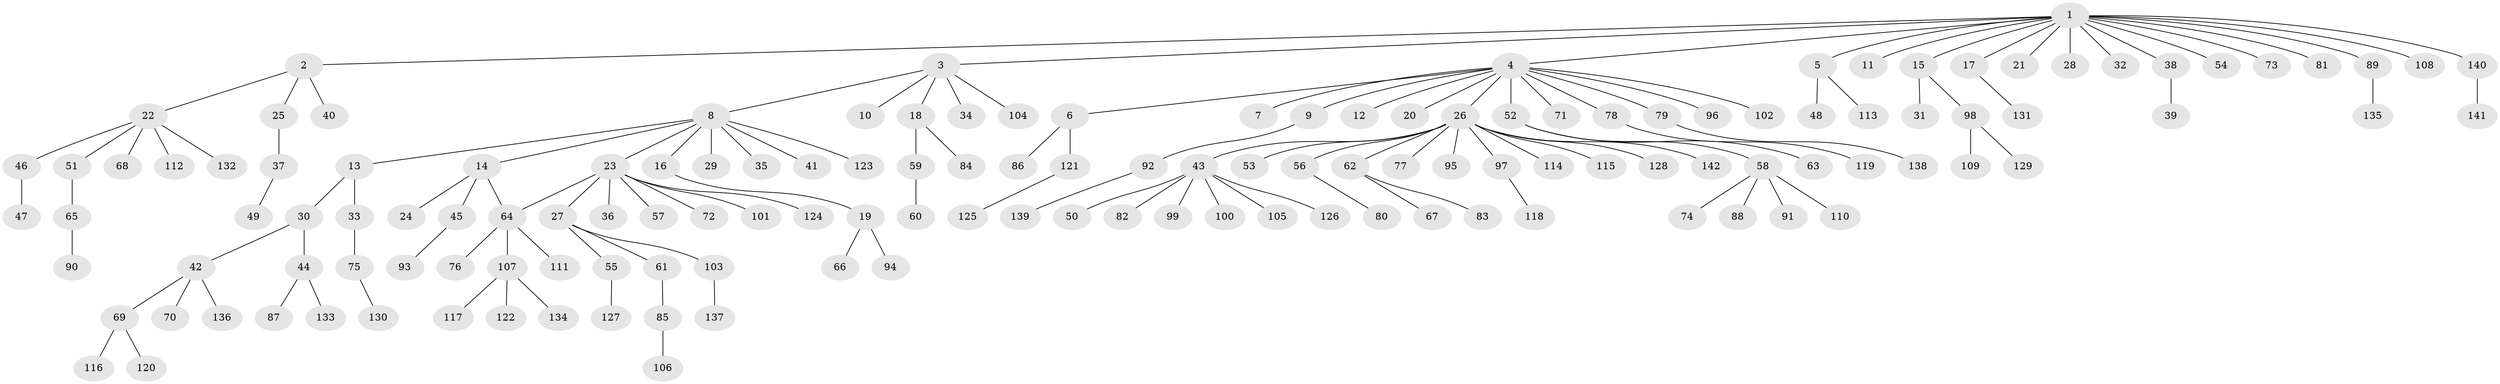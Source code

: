// coarse degree distribution, {19: 0.017857142857142856, 6: 0.017857142857142856, 13: 0.017857142857142856, 2: 0.125, 3: 0.05357142857142857, 1: 0.75, 9: 0.017857142857142856}
// Generated by graph-tools (version 1.1) at 2025/18/03/04/25 18:18:25]
// undirected, 142 vertices, 142 edges
graph export_dot {
graph [start="1"]
  node [color=gray90,style=filled];
  1;
  2;
  3;
  4;
  5;
  6;
  7;
  8;
  9;
  10;
  11;
  12;
  13;
  14;
  15;
  16;
  17;
  18;
  19;
  20;
  21;
  22;
  23;
  24;
  25;
  26;
  27;
  28;
  29;
  30;
  31;
  32;
  33;
  34;
  35;
  36;
  37;
  38;
  39;
  40;
  41;
  42;
  43;
  44;
  45;
  46;
  47;
  48;
  49;
  50;
  51;
  52;
  53;
  54;
  55;
  56;
  57;
  58;
  59;
  60;
  61;
  62;
  63;
  64;
  65;
  66;
  67;
  68;
  69;
  70;
  71;
  72;
  73;
  74;
  75;
  76;
  77;
  78;
  79;
  80;
  81;
  82;
  83;
  84;
  85;
  86;
  87;
  88;
  89;
  90;
  91;
  92;
  93;
  94;
  95;
  96;
  97;
  98;
  99;
  100;
  101;
  102;
  103;
  104;
  105;
  106;
  107;
  108;
  109;
  110;
  111;
  112;
  113;
  114;
  115;
  116;
  117;
  118;
  119;
  120;
  121;
  122;
  123;
  124;
  125;
  126;
  127;
  128;
  129;
  130;
  131;
  132;
  133;
  134;
  135;
  136;
  137;
  138;
  139;
  140;
  141;
  142;
  1 -- 2;
  1 -- 3;
  1 -- 4;
  1 -- 5;
  1 -- 11;
  1 -- 15;
  1 -- 17;
  1 -- 21;
  1 -- 28;
  1 -- 32;
  1 -- 38;
  1 -- 54;
  1 -- 73;
  1 -- 81;
  1 -- 89;
  1 -- 108;
  1 -- 140;
  2 -- 22;
  2 -- 25;
  2 -- 40;
  3 -- 8;
  3 -- 10;
  3 -- 18;
  3 -- 34;
  3 -- 104;
  4 -- 6;
  4 -- 7;
  4 -- 9;
  4 -- 12;
  4 -- 20;
  4 -- 26;
  4 -- 52;
  4 -- 71;
  4 -- 78;
  4 -- 79;
  4 -- 96;
  4 -- 102;
  5 -- 48;
  5 -- 113;
  6 -- 86;
  6 -- 121;
  8 -- 13;
  8 -- 14;
  8 -- 16;
  8 -- 23;
  8 -- 29;
  8 -- 35;
  8 -- 41;
  8 -- 123;
  9 -- 92;
  13 -- 30;
  13 -- 33;
  14 -- 24;
  14 -- 45;
  14 -- 64;
  15 -- 31;
  15 -- 98;
  16 -- 19;
  17 -- 131;
  18 -- 59;
  18 -- 84;
  19 -- 66;
  19 -- 94;
  22 -- 46;
  22 -- 51;
  22 -- 68;
  22 -- 112;
  22 -- 132;
  23 -- 27;
  23 -- 36;
  23 -- 57;
  23 -- 64;
  23 -- 72;
  23 -- 101;
  23 -- 124;
  25 -- 37;
  26 -- 43;
  26 -- 53;
  26 -- 56;
  26 -- 62;
  26 -- 77;
  26 -- 95;
  26 -- 97;
  26 -- 114;
  26 -- 115;
  26 -- 128;
  26 -- 142;
  27 -- 55;
  27 -- 61;
  27 -- 103;
  30 -- 42;
  30 -- 44;
  33 -- 75;
  37 -- 49;
  38 -- 39;
  42 -- 69;
  42 -- 70;
  42 -- 136;
  43 -- 50;
  43 -- 82;
  43 -- 99;
  43 -- 100;
  43 -- 105;
  43 -- 126;
  44 -- 87;
  44 -- 133;
  45 -- 93;
  46 -- 47;
  51 -- 65;
  52 -- 58;
  52 -- 63;
  55 -- 127;
  56 -- 80;
  58 -- 74;
  58 -- 88;
  58 -- 91;
  58 -- 110;
  59 -- 60;
  61 -- 85;
  62 -- 67;
  62 -- 83;
  64 -- 76;
  64 -- 107;
  64 -- 111;
  65 -- 90;
  69 -- 116;
  69 -- 120;
  75 -- 130;
  78 -- 119;
  79 -- 138;
  85 -- 106;
  89 -- 135;
  92 -- 139;
  97 -- 118;
  98 -- 109;
  98 -- 129;
  103 -- 137;
  107 -- 117;
  107 -- 122;
  107 -- 134;
  121 -- 125;
  140 -- 141;
}
